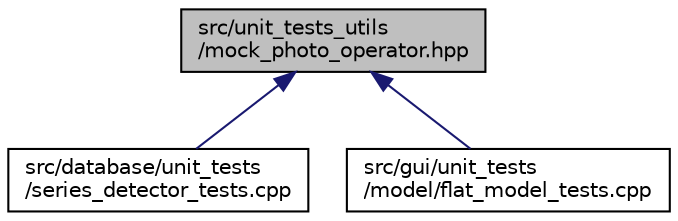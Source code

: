 digraph "src/unit_tests_utils/mock_photo_operator.hpp"
{
 // LATEX_PDF_SIZE
  edge [fontname="Helvetica",fontsize="10",labelfontname="Helvetica",labelfontsize="10"];
  node [fontname="Helvetica",fontsize="10",shape=record];
  Node1 [label="src/unit_tests_utils\l/mock_photo_operator.hpp",height=0.2,width=0.4,color="black", fillcolor="grey75", style="filled", fontcolor="black",tooltip=" "];
  Node1 -> Node2 [dir="back",color="midnightblue",fontsize="10",style="solid",fontname="Helvetica"];
  Node2 [label="src/database/unit_tests\l/series_detector_tests.cpp",height=0.2,width=0.4,color="black", fillcolor="white", style="filled",URL="$series__detector__tests_8cpp.html",tooltip=" "];
  Node1 -> Node3 [dir="back",color="midnightblue",fontsize="10",style="solid",fontname="Helvetica"];
  Node3 [label="src/gui/unit_tests\l/model/flat_model_tests.cpp",height=0.2,width=0.4,color="black", fillcolor="white", style="filled",URL="$flat__model__tests_8cpp.html",tooltip=" "];
}
